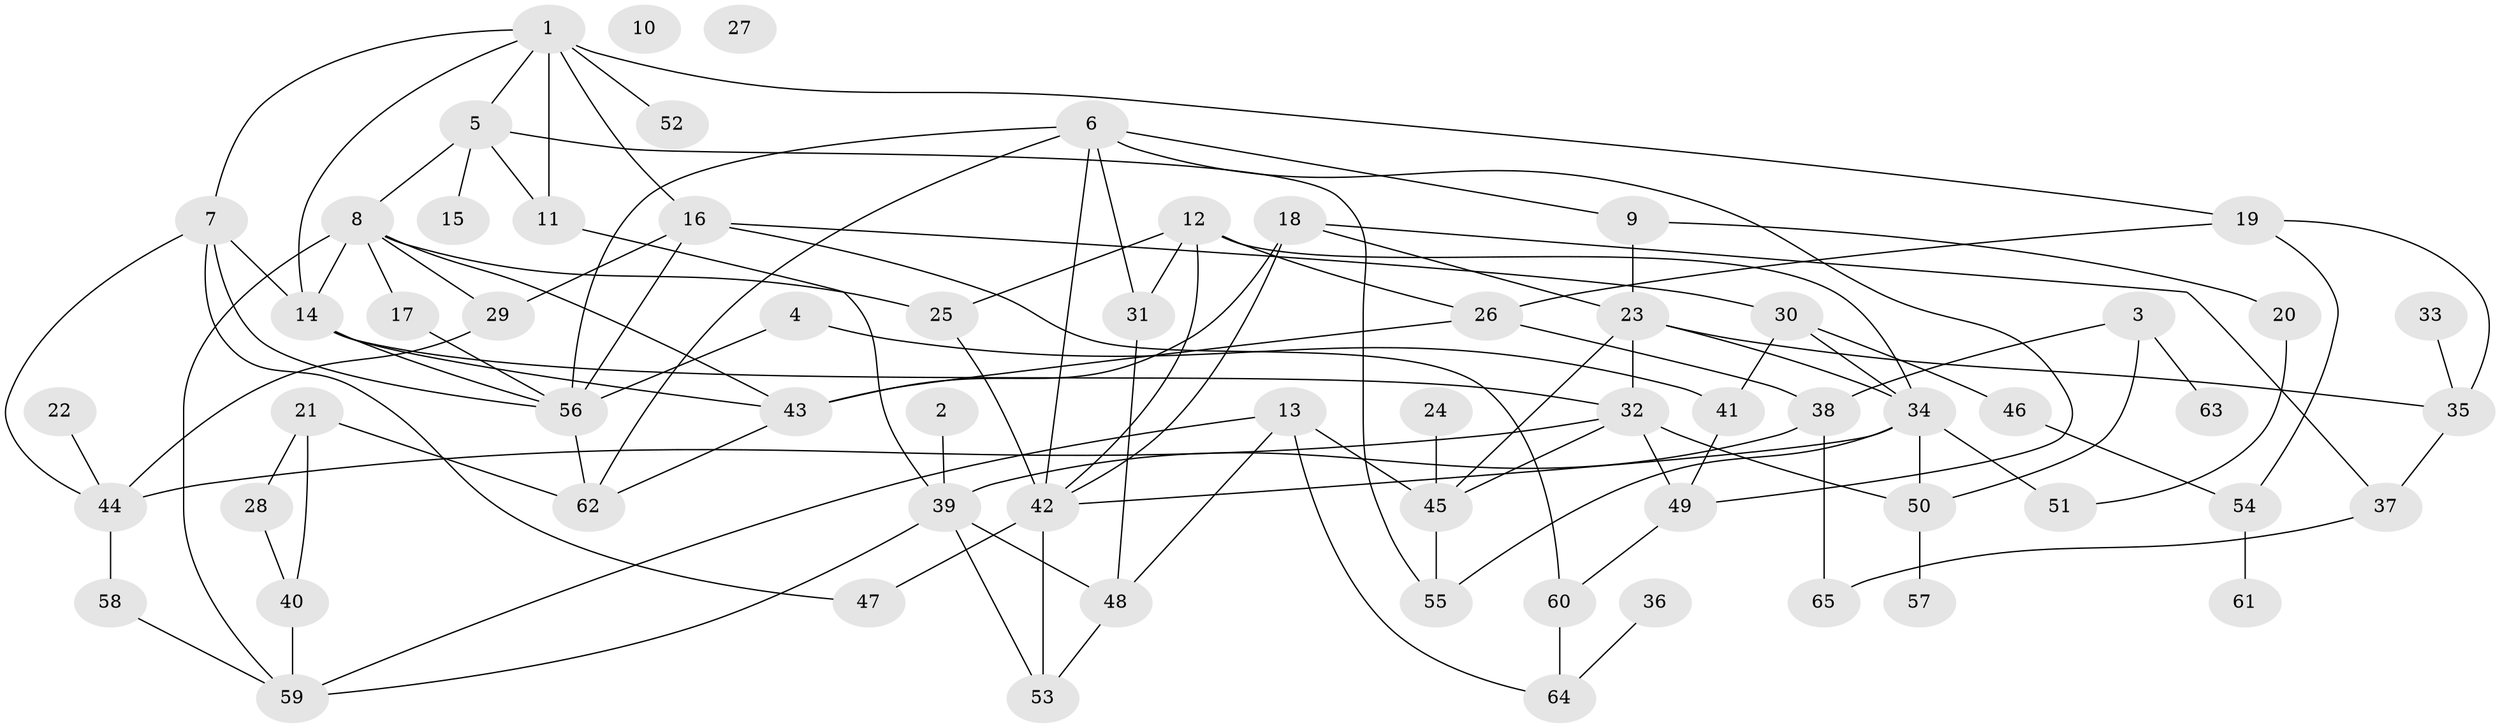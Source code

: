 // coarse degree distribution, {5: 0.1794871794871795, 1: 0.28205128205128205, 0: 0.05128205128205128, 6: 0.07692307692307693, 2: 0.15384615384615385, 3: 0.10256410256410256, 9: 0.05128205128205128, 4: 0.05128205128205128, 8: 0.05128205128205128}
// Generated by graph-tools (version 1.1) at 2025/42/03/04/25 21:42:35]
// undirected, 65 vertices, 111 edges
graph export_dot {
graph [start="1"]
  node [color=gray90,style=filled];
  1;
  2;
  3;
  4;
  5;
  6;
  7;
  8;
  9;
  10;
  11;
  12;
  13;
  14;
  15;
  16;
  17;
  18;
  19;
  20;
  21;
  22;
  23;
  24;
  25;
  26;
  27;
  28;
  29;
  30;
  31;
  32;
  33;
  34;
  35;
  36;
  37;
  38;
  39;
  40;
  41;
  42;
  43;
  44;
  45;
  46;
  47;
  48;
  49;
  50;
  51;
  52;
  53;
  54;
  55;
  56;
  57;
  58;
  59;
  60;
  61;
  62;
  63;
  64;
  65;
  1 -- 5;
  1 -- 7;
  1 -- 11;
  1 -- 14;
  1 -- 16;
  1 -- 19;
  1 -- 52;
  2 -- 39;
  3 -- 38;
  3 -- 50;
  3 -- 63;
  4 -- 41;
  4 -- 56;
  5 -- 8;
  5 -- 11;
  5 -- 15;
  5 -- 55;
  6 -- 9;
  6 -- 31;
  6 -- 42;
  6 -- 49;
  6 -- 56;
  6 -- 62;
  7 -- 14;
  7 -- 44;
  7 -- 47;
  7 -- 56;
  8 -- 14;
  8 -- 17;
  8 -- 25;
  8 -- 29;
  8 -- 43;
  8 -- 59;
  9 -- 20;
  9 -- 23;
  11 -- 39;
  12 -- 25;
  12 -- 26;
  12 -- 31;
  12 -- 34;
  12 -- 42;
  13 -- 45;
  13 -- 48;
  13 -- 59;
  13 -- 64;
  14 -- 32;
  14 -- 43;
  14 -- 56;
  16 -- 29;
  16 -- 30;
  16 -- 56;
  16 -- 60;
  17 -- 56;
  18 -- 23;
  18 -- 37;
  18 -- 42;
  18 -- 43;
  19 -- 26;
  19 -- 35;
  19 -- 54;
  20 -- 51;
  21 -- 28;
  21 -- 40;
  21 -- 62;
  22 -- 44;
  23 -- 32;
  23 -- 34;
  23 -- 35;
  23 -- 45;
  24 -- 45;
  25 -- 42;
  26 -- 38;
  26 -- 43;
  28 -- 40;
  29 -- 44;
  30 -- 34;
  30 -- 41;
  30 -- 46;
  31 -- 48;
  32 -- 44;
  32 -- 45;
  32 -- 49;
  32 -- 50;
  33 -- 35;
  34 -- 42;
  34 -- 50;
  34 -- 51;
  34 -- 55;
  35 -- 37;
  36 -- 64;
  37 -- 65;
  38 -- 39;
  38 -- 65;
  39 -- 48;
  39 -- 53;
  39 -- 59;
  40 -- 59;
  41 -- 49;
  42 -- 47;
  42 -- 53;
  43 -- 62;
  44 -- 58;
  45 -- 55;
  46 -- 54;
  48 -- 53;
  49 -- 60;
  50 -- 57;
  54 -- 61;
  56 -- 62;
  58 -- 59;
  60 -- 64;
}
